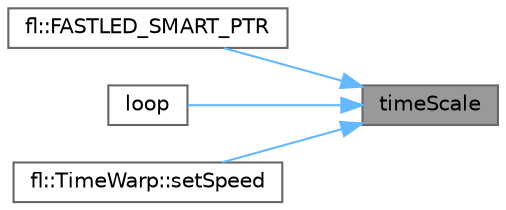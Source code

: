 digraph "timeScale"
{
 // INTERACTIVE_SVG=YES
 // LATEX_PDF_SIZE
  bgcolor="transparent";
  edge [fontname=Helvetica,fontsize=10,labelfontname=Helvetica,labelfontsize=10];
  node [fontname=Helvetica,fontsize=10,shape=box,height=0.2,width=0.4];
  rankdir="RL";
  Node1 [id="Node000001",label="timeScale",height=0.2,width=0.4,color="gray40", fillcolor="grey60", style="filled", fontcolor="black",tooltip=" "];
  Node1 -> Node2 [id="edge1_Node000001_Node000002",dir="back",color="steelblue1",style="solid",tooltip=" "];
  Node2 [id="Node000002",label="fl::FASTLED_SMART_PTR",height=0.2,width=0.4,color="grey40", fillcolor="white", style="filled",URL="$d4/d36/namespacefl_a29ae9bad91ab6b7de10679e9325e90f6.html#a29ae9bad91ab6b7de10679e9325e90f6",tooltip=" "];
  Node1 -> Node3 [id="edge2_Node000001_Node000003",dir="back",color="steelblue1",style="solid",tooltip=" "];
  Node3 [id="Node000003",label="loop",height=0.2,width=0.4,color="grey40", fillcolor="white", style="filled",URL="$d5/d88/_fire_matrix_8h_afe461d27b9c48d5921c00d521181f12f.html#afe461d27b9c48d5921c00d521181f12f",tooltip=" "];
  Node1 -> Node4 [id="edge3_Node000001_Node000004",dir="back",color="steelblue1",style="solid",tooltip=" "];
  Node4 [id="Node000004",label="fl::TimeWarp::setSpeed",height=0.2,width=0.4,color="grey40", fillcolor="white", style="filled",URL="$d4/d3d/classfl_1_1_time_warp_a800c2525a4b02efd4e4158b554837807.html#a800c2525a4b02efd4e4158b554837807",tooltip=" "];
}
